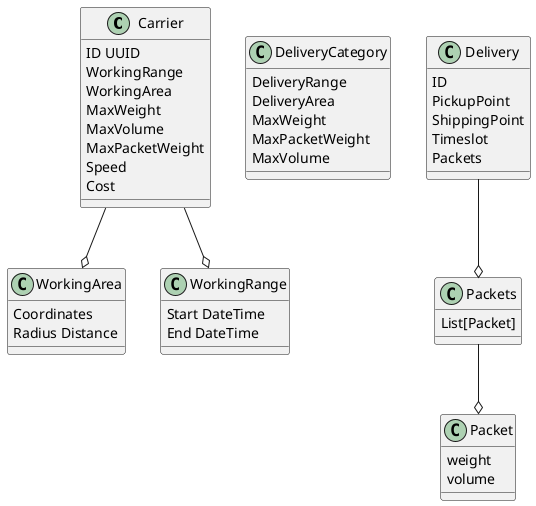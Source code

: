 @startuml

class Carrier {
    ID UUID
    WorkingRange
    WorkingArea
    MaxWeight
    MaxVolume
    MaxPacketWeight
    Speed
    Cost
}

class WorkingArea {
    Coordinates
    Radius Distance
}

class WorkingRange {
    Start DateTime
    End DateTime
}

Carrier --o WorkingArea
Carrier --o WorkingRange

class DeliveryCategory {
  DeliveryRange
  DeliveryArea
  MaxWeight
  MaxPacketWeight
  MaxVolume
}

class Delivery {
  ID
  PickupPoint
  ShippingPoint
  Timeslot
  Packets
}

class Packets {
  List[Packet]
}

class Packet {
  weight
  volume
}

Delivery --o Packets
Packets --o Packet
@enduml

